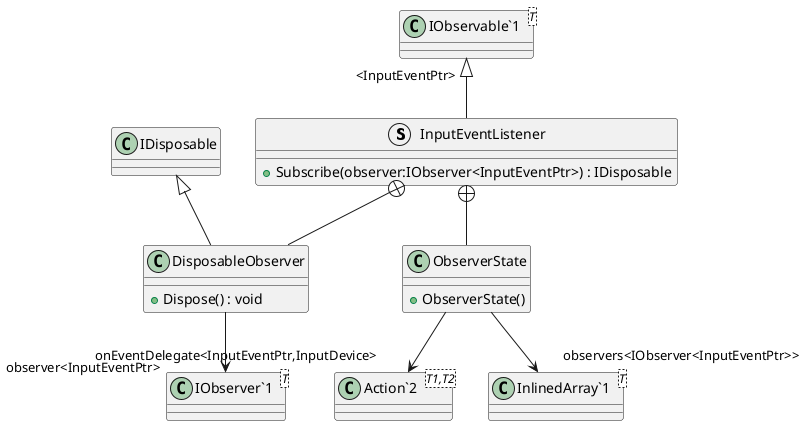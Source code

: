@startuml
struct InputEventListener {
    + Subscribe(observer:IObserver<InputEventPtr>) : IDisposable
}
class "IObservable`1"<T> {
}
class "Action`2"<T1,T2> {
}
class ObserverState {
    + ObserverState()
}
class DisposableObserver {
    + Dispose() : void
}
class "InlinedArray`1"<T> {
}
class "IObserver`1"<T> {
}
"IObservable`1" "<InputEventPtr>" <|-- InputEventListener
InputEventListener +-- ObserverState
ObserverState --> "observers<IObserver<InputEventPtr>>" "InlinedArray`1"
ObserverState --> "onEventDelegate<InputEventPtr,InputDevice>" "Action`2"
InputEventListener +-- DisposableObserver
IDisposable <|-- DisposableObserver
DisposableObserver --> "observer<InputEventPtr>" "IObserver`1"
@enduml
